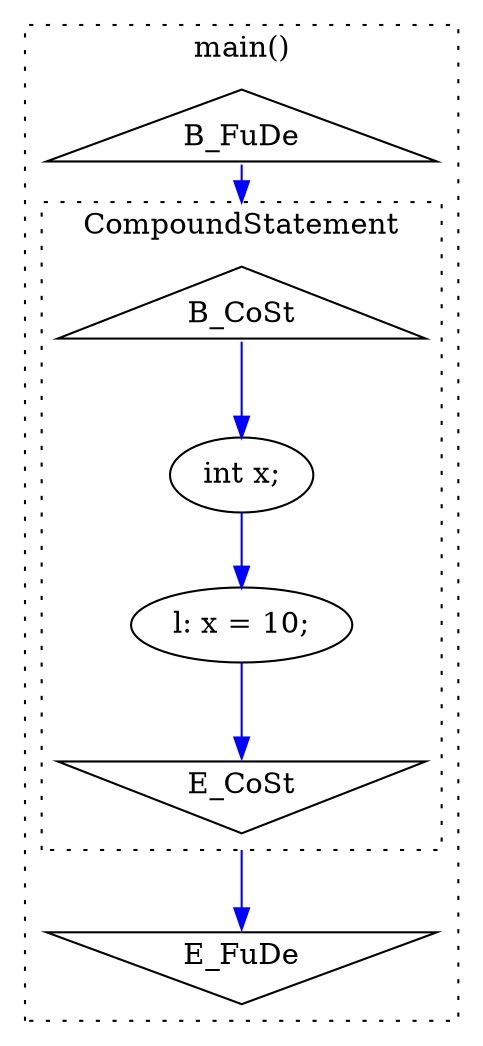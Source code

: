 digraph graph796851467 {
	compound=true;
	edge[color=blue];
	subgraph cluster68866931 {
		compound=true;
		style=dotted;
		label="main()";
		node1744942100[label="B_FuDe", shape="triangle"];
		node394019287[label="E_FuDe", shape="invtriangle"];
		subgraph cluster1328705686 {
			compound=true;
			style=dotted;
			label="CompoundStatement";
			node492938056[label="B_CoSt", shape="triangle"];
			node2024084964[label="E_CoSt", shape="invtriangle"];
			node220369374[label="int x;"];
			node1372124716[label="l: x = 10;"];
		}
	}
	node1744942100 -> node492938056[tailport=s, headport=n, weight=8, lhead=cluster1328705686];
	node492938056 -> node220369374[tailport=s, headport=n, weight=8];
	node220369374 -> node1372124716[weight=8, tailport=s, headport=n];
	node1372124716 -> node2024084964[weight=8, tailport=s, headport=n];
	node2024084964 -> node394019287[tailport=s, headport=n, weight=8, ltail=cluster1328705686];
}

